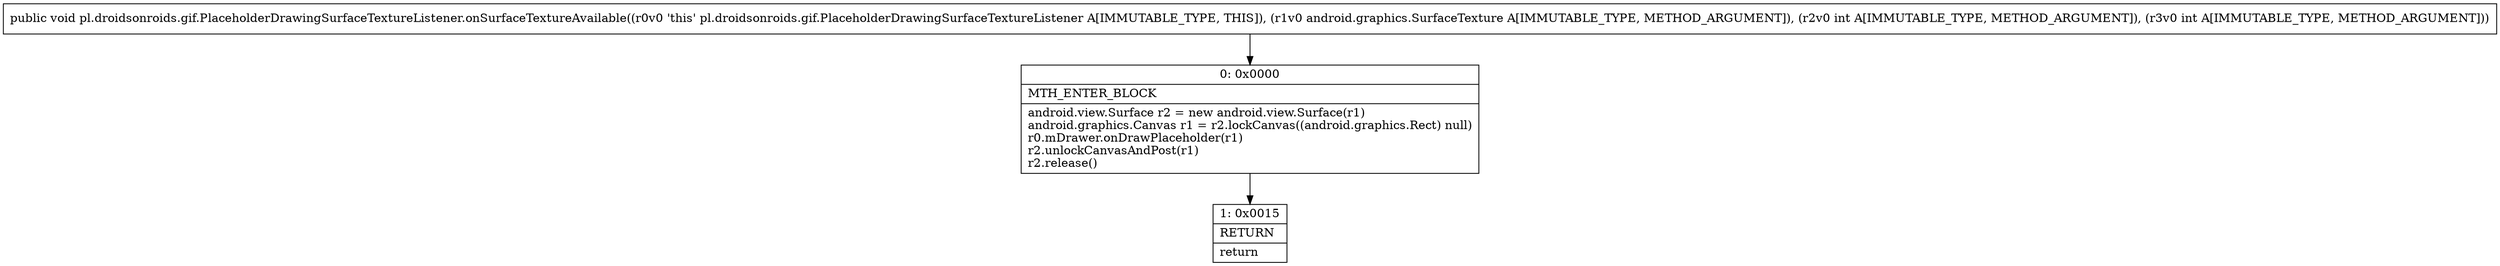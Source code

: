 digraph "CFG forpl.droidsonroids.gif.PlaceholderDrawingSurfaceTextureListener.onSurfaceTextureAvailable(Landroid\/graphics\/SurfaceTexture;II)V" {
Node_0 [shape=record,label="{0\:\ 0x0000|MTH_ENTER_BLOCK\l|android.view.Surface r2 = new android.view.Surface(r1)\landroid.graphics.Canvas r1 = r2.lockCanvas((android.graphics.Rect) null)\lr0.mDrawer.onDrawPlaceholder(r1)\lr2.unlockCanvasAndPost(r1)\lr2.release()\l}"];
Node_1 [shape=record,label="{1\:\ 0x0015|RETURN\l|return\l}"];
MethodNode[shape=record,label="{public void pl.droidsonroids.gif.PlaceholderDrawingSurfaceTextureListener.onSurfaceTextureAvailable((r0v0 'this' pl.droidsonroids.gif.PlaceholderDrawingSurfaceTextureListener A[IMMUTABLE_TYPE, THIS]), (r1v0 android.graphics.SurfaceTexture A[IMMUTABLE_TYPE, METHOD_ARGUMENT]), (r2v0 int A[IMMUTABLE_TYPE, METHOD_ARGUMENT]), (r3v0 int A[IMMUTABLE_TYPE, METHOD_ARGUMENT])) }"];
MethodNode -> Node_0;
Node_0 -> Node_1;
}

